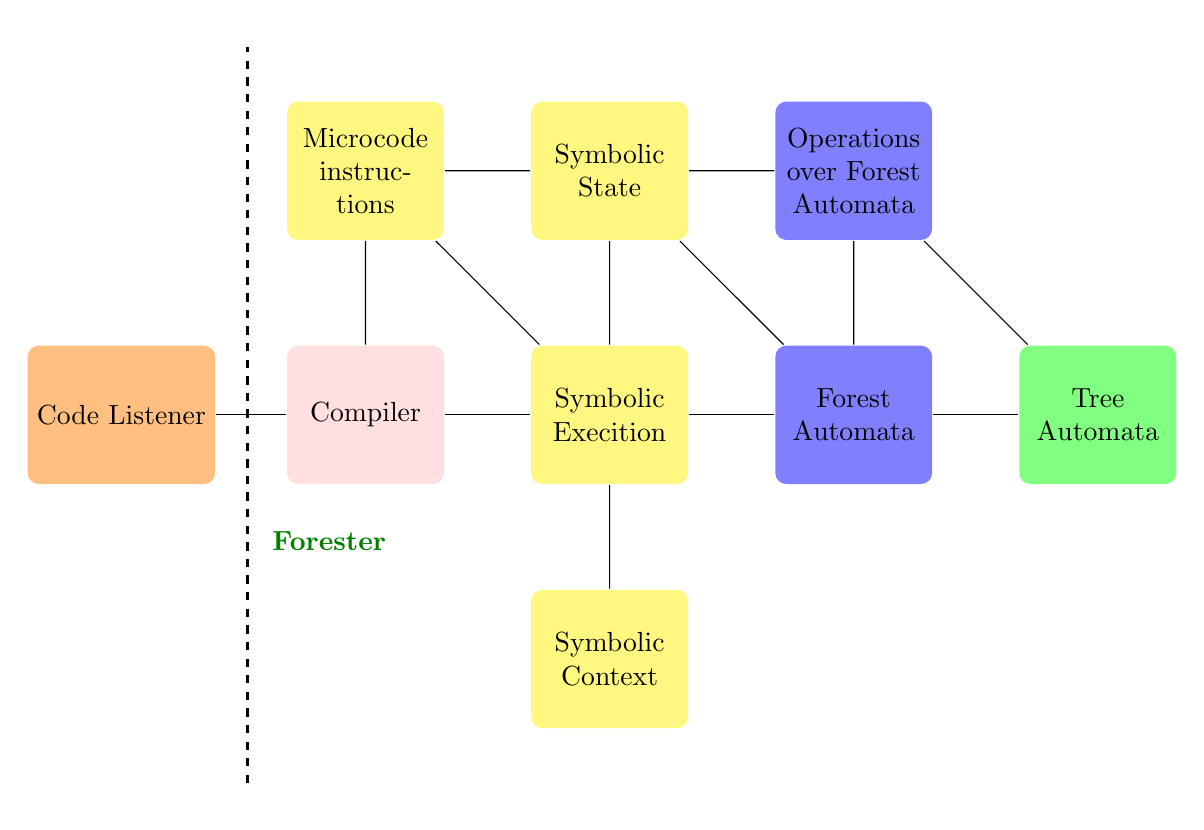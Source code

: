 \begin{tikzpicture}[
  scale=0.8,
  node distance = 3.1cm,
  block_cl/.style={rectangle, text centered, rounded corners, thick, fill=orange!50,
    minimum height = 5em, minimum width = 3em},
  block_compiler/.style={rectangle, text centered, rounded corners, thick, fill=pink!50,
    minimum height = 5em, minimum width = 3em, text width = 5em},
  block_symex/.style={rectangle, text centered, rounded corners, thick, fill=yellow!50,
    minimum height = 5em, minimum width = 3em, text width = 5em},
  block_fa/.style={rectangle, text centered, rounded corners, thick, fill=blue!50,
    minimum height = 5em, minimum width = 3em, text width = 5em},
  block_ta/.style={rectangle, text centered, rounded corners, thick, fill=green!50,
    minimum height = 5em, minimum width = 3em, text width = 5em},
  line/.style={draw, -}
  ]

\node [block_cl] (cl) {Code Listener};
\node [block_compiler, right of=cl] (compiler) {Compiler};
\node [block_symex, above of=compiler] (microcode) {Microcode instructions};
\node [block_symex, right of=compiler] (symex) {Symbolic Execition};
\node [block_symex, above of=symex] (symstate) {Symbolic State};
\node [block_symex, below of=symex] (symcnt) {Symbolic Context};

\node [block_fa, right of=symex] (fa) {Forest Automata};
\node [block_fa, above of=fa] (faop) {Operations over Forest Automata};

\node [block_ta, right of=fa] (ta) {Tree Automata};

\path [line] (cl) -- (compiler);
\path [line] (microcode) -- (compiler);
\path [line] (symex) -- (compiler);
\path [line] (symex) -- (symstate);
\path [line] (symex) -- (symcnt);
\path [line] (symex) -- (fa);
\path [line] (symstate) -- (fa);
\path [line] (microcode) -- (symex);
\path [line] (fa) -- (faop);
\path [line] (fa) -- (ta);
\path [line] (symstate) -- (faop);
\path [line] (faop) -- (ta);
\path [line] (microcode) -- (symstate);

\node (LeftFAStart) at(2,-6) {};
\node (RightFAStart) at(2,6) {};
\draw [dashed, line width = 1pt] (LeftFAStart) -- (RightFAStart);
\node (Input) at(3.3,-2) {\textcolor{Green}{\textbf{Forester}}};

\end{tikzpicture}
